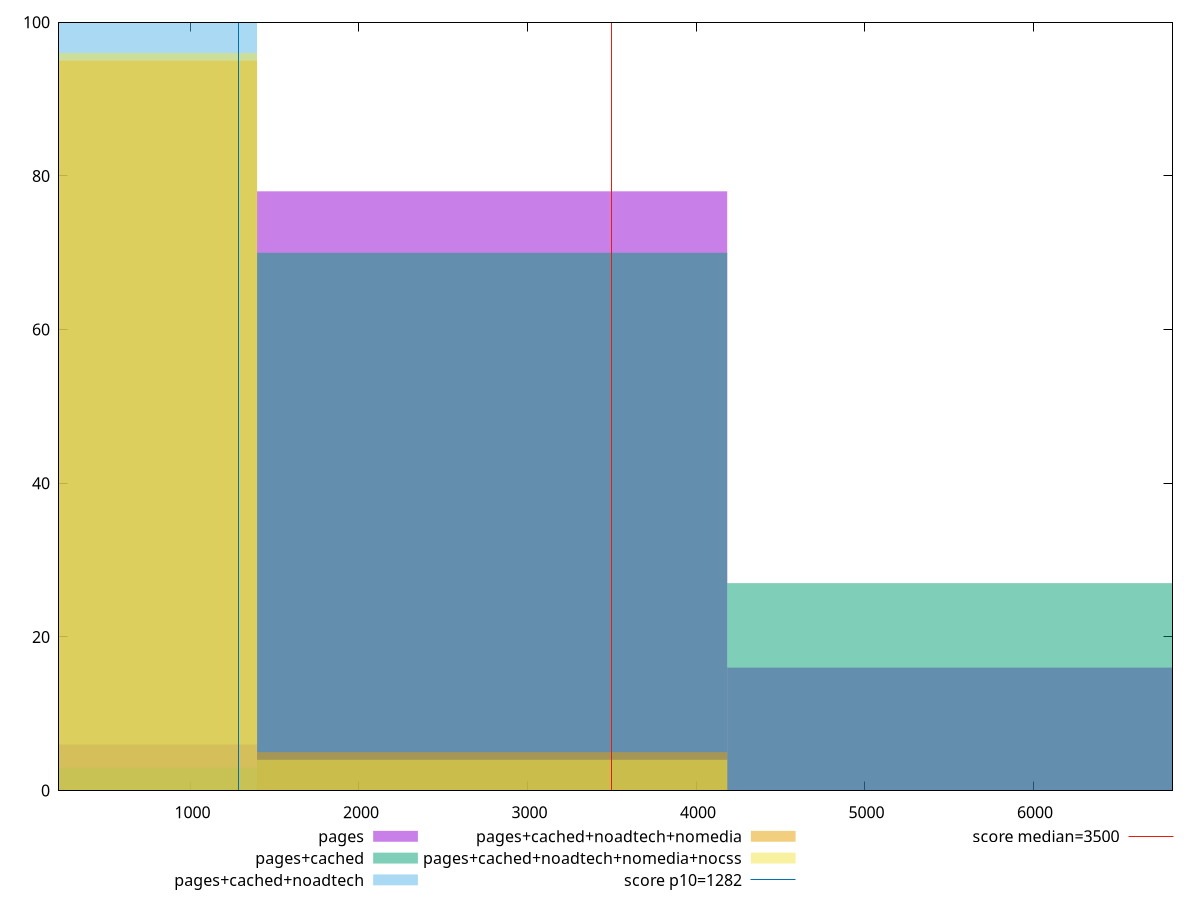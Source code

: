 reset

$pages <<EOF
2790.1072245102855 78
5580.214449020571 16
0 6
EOF

$pagesCached <<EOF
2790.1072245102855 70
5580.214449020571 27
0 3
EOF

$pagesCachedNoadtech <<EOF
0 100
EOF

$pagesCachedNoadtechNomedia <<EOF
0 95
2790.1072245102855 5
EOF

$pagesCachedNoadtechNomediaNocss <<EOF
0 96
2790.1072245102855 4
EOF

set key outside below
set boxwidth 2790.1072245102855
set xrange [219.772:6827.584]
set yrange [0:100]
set trange [0:100]
set style fill transparent solid 0.5 noborder

set parametric
set terminal svg size 640, 530 enhanced background rgb 'white'
set output "report_00013_2021-02-09T12-04-24.940Z/bootup-time/comparison/histogram/all_raw.svg"

plot $pages title "pages" with boxes, \
     $pagesCached title "pages+cached" with boxes, \
     $pagesCachedNoadtech title "pages+cached+noadtech" with boxes, \
     $pagesCachedNoadtechNomedia title "pages+cached+noadtech+nomedia" with boxes, \
     $pagesCachedNoadtechNomediaNocss title "pages+cached+noadtech+nomedia+nocss" with boxes, \
     1282,t title "score p10=1282", \
     3500,t title "score median=3500"

reset
